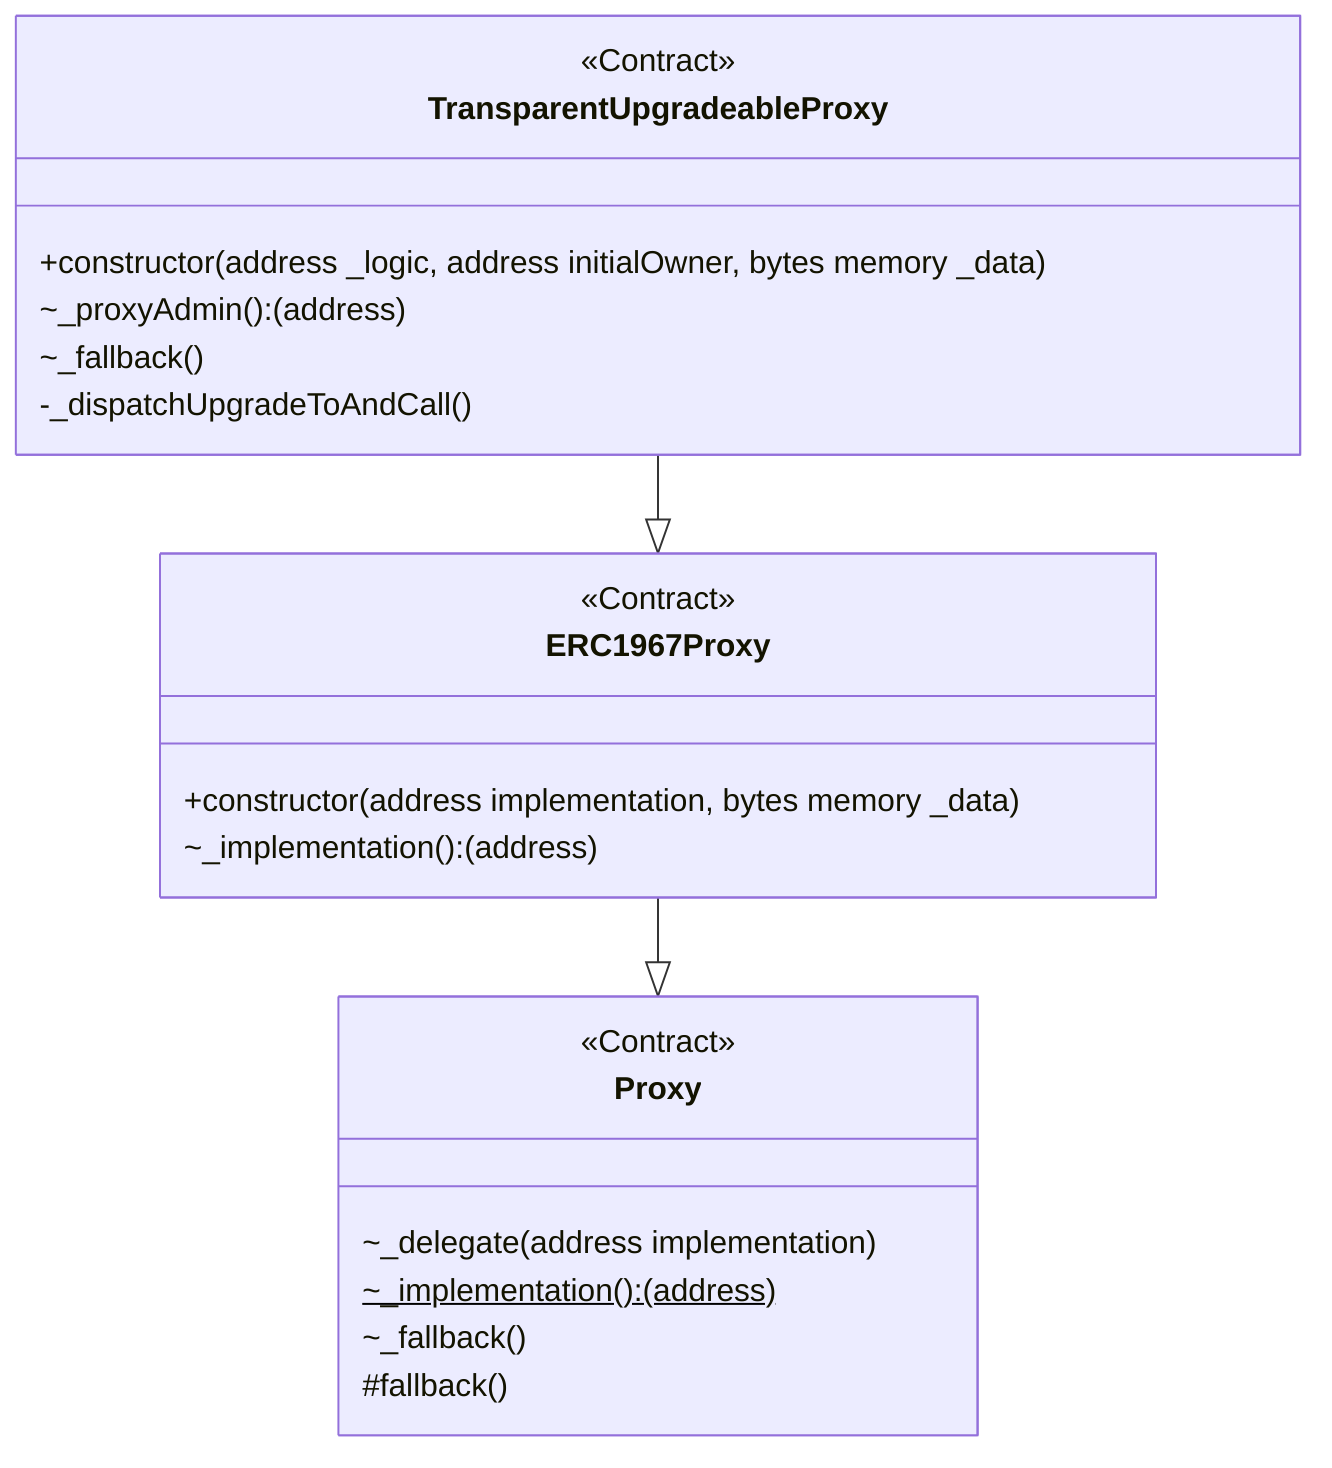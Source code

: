 classDiagram
  %% 4145:2226:7
  class TransparentUpgradeableProxy {
    <<Contract>>
    +constructor(address _logic, address initialOwner, bytes memory _data)
    ~_proxyAdmin(): (address)
    ~_fallback()
    -_dispatchUpgradeToAndCall()
  }
  
  TransparentUpgradeableProxy --|> ERC1967Proxy
  
  %% 599:1116:2
  class ERC1967Proxy {
    <<Contract>>
    +constructor(address implementation, bytes memory _data)
    ~_implementation(): (address)
  }
  
  ERC1967Proxy --|> Proxy
  
  %% 724:1945:4
  class Proxy {
    <<Contract>>
    ~_delegate(address implementation)
    ~_implementation(): (address)$
    ~_fallback()
    #fallback()
  }